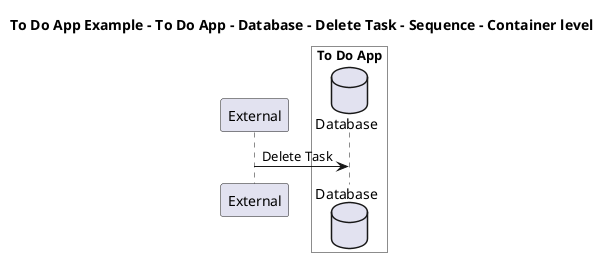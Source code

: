 @startuml

title To Do App Example - To Do App - Database - Delete Task - Sequence - Container level

participant "External" as C4InterFlow.SoftwareSystems.ExternalSystem

box "To Do App" #White
    database "Database" as ToDoAppExample.SoftwareSystems.ToDoApp.Containers.Database
end box


C4InterFlow.SoftwareSystems.ExternalSystem -> ToDoAppExample.SoftwareSystems.ToDoApp.Containers.Database : Delete Task


@enduml
